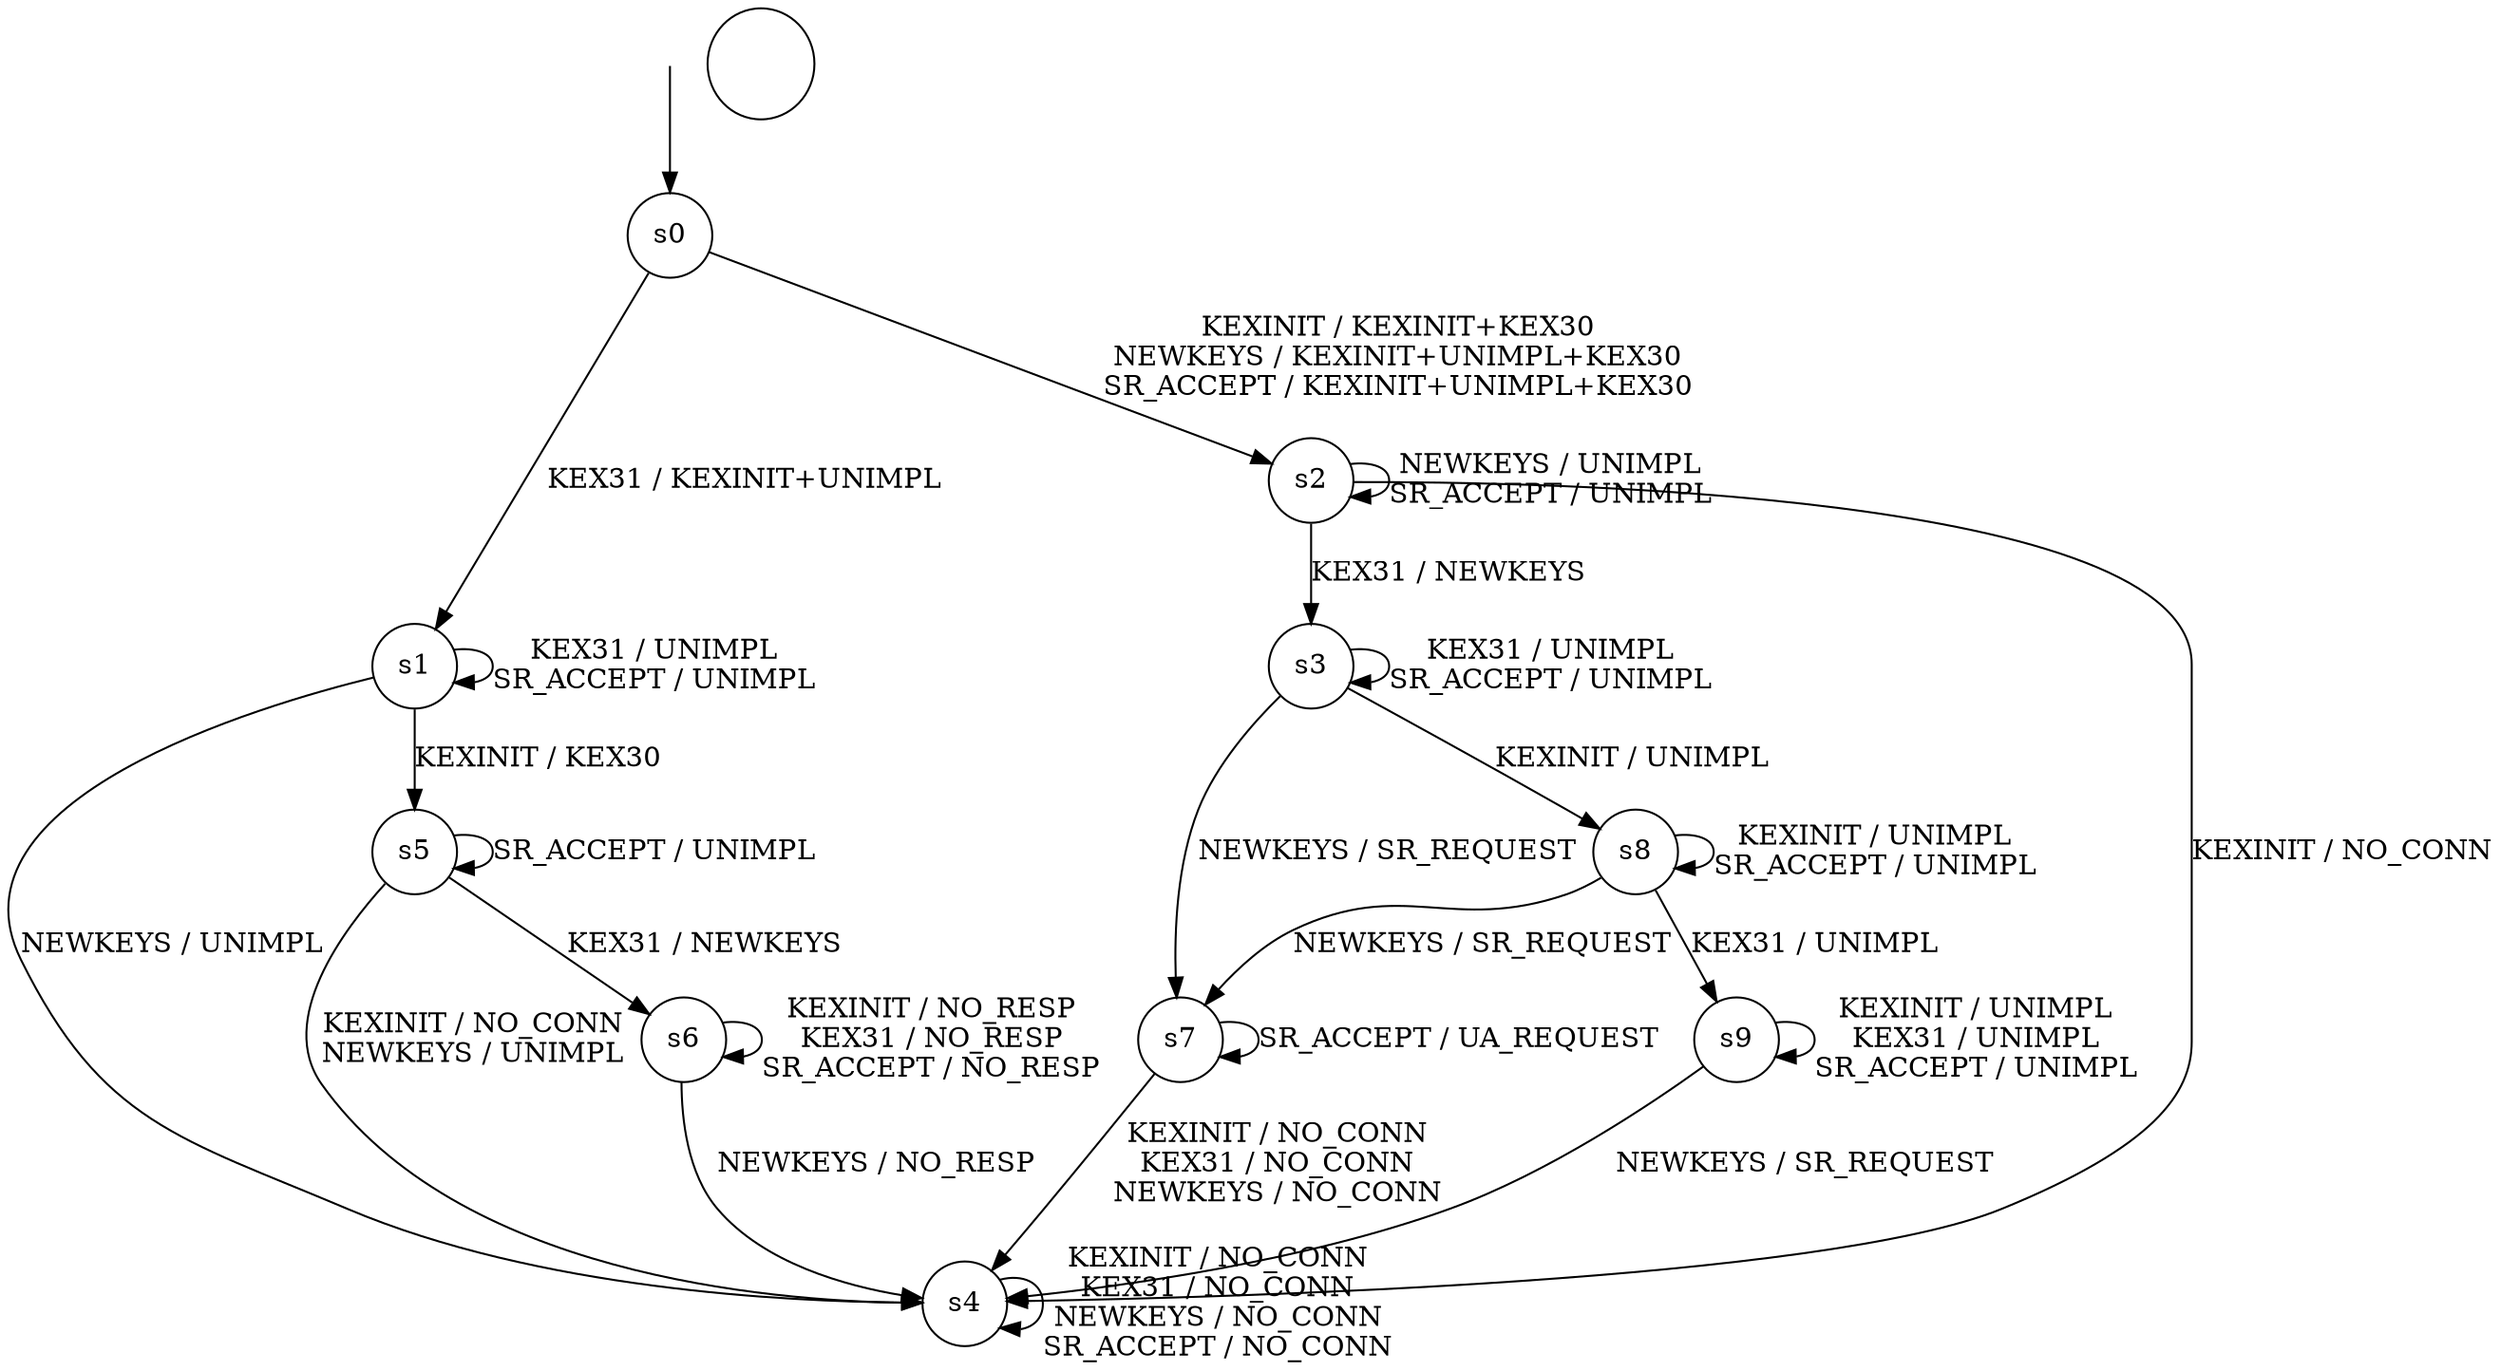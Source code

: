 digraph g {
s0 [label="s0", shape="circle"];
s1 [label="s1", shape="circle"];
s2 [label="s2", shape="circle"];
s3 [label="s3", shape="circle"];
s4 [label="s4", shape="circle"];
s5 [label="s5", shape="circle"];
s6 [label="s6", shape="circle"];
s7 [label="s7", shape="circle"];
s8 [label="s8", shape="circle"];
s9 [label="s9", shape="circle"];
s0 -> s2  [label="KEXINIT / KEXINIT+KEX30
NEWKEYS / KEXINIT+UNIMPL+KEX30
SR_ACCEPT / KEXINIT+UNIMPL+KEX30"];
s0 -> s1  [label="KEX31 / KEXINIT+UNIMPL"];
s1 -> s5  [label="KEXINIT / KEX30"];
s1 -> s1  [label="KEX31 / UNIMPL
SR_ACCEPT / UNIMPL"];
s1 -> s4  [label="NEWKEYS / UNIMPL"];
s2 -> s4  [label="KEXINIT / NO_CONN"];
s2 -> s3  [label="KEX31 / NEWKEYS"];
s2 -> s2  [label="NEWKEYS / UNIMPL
SR_ACCEPT / UNIMPL"];
s3 -> s8  [label="KEXINIT / UNIMPL"];
s3 -> s3  [label="KEX31 / UNIMPL
SR_ACCEPT / UNIMPL"];
s3 -> s7  [label="NEWKEYS / SR_REQUEST"];
s4 -> s4  [label="KEXINIT / NO_CONN
KEX31 / NO_CONN
NEWKEYS / NO_CONN
SR_ACCEPT / NO_CONN"];
s5 -> s4  [label="KEXINIT / NO_CONN
NEWKEYS / UNIMPL"];
s5 -> s6  [label="KEX31 / NEWKEYS"];
s5 -> s5  [label="SR_ACCEPT / UNIMPL"];
s6 -> s6  [label="KEXINIT / NO_RESP
KEX31 / NO_RESP
SR_ACCEPT / NO_RESP"];
s6 -> s4  [label="NEWKEYS / NO_RESP"];
s7 -> s4  [label="KEXINIT / NO_CONN
KEX31 / NO_CONN
NEWKEYS / NO_CONN"];
s7 -> s7  [label="SR_ACCEPT / UA_REQUEST"];
s8 -> s8  [label="KEXINIT / UNIMPL
SR_ACCEPT / UNIMPL"];
s8 -> s9  [label="KEX31 / UNIMPL"];
s8 -> s7  [label="NEWKEYS / SR_REQUEST"];
s9 -> s9  [label="KEXINIT / UNIMPL
KEX31 / UNIMPL
SR_ACCEPT / UNIMPL"];
s9 -> s4  [label="NEWKEYS / SR_REQUEST"];
__start0 [height="0", label="", shape="none", width="0"];
__start0 -> s0;
"\n\n";
}
